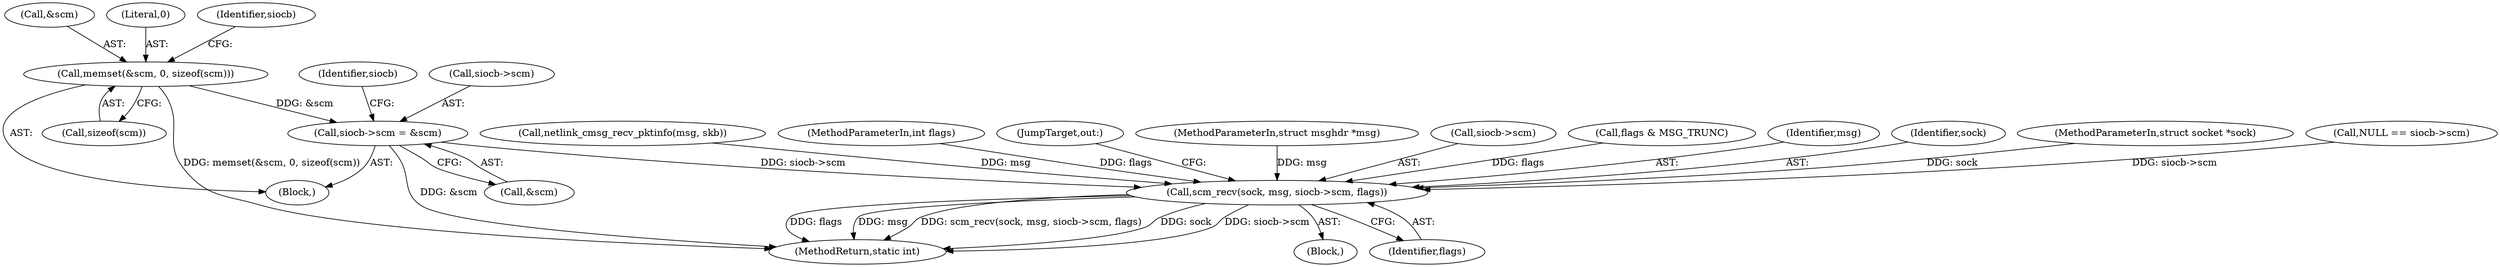 digraph "0_linux_f3d3342602f8bcbf37d7c46641cb9bca7618eb1c_22@pointer" {
"1000277" [label="(Call,siocb->scm = &scm)"];
"1000271" [label="(Call,memset(&scm, 0, sizeof(scm)))"];
"1000335" [label="(Call,scm_recv(sock, msg, siocb->scm, flags))"];
"1000337" [label="(Identifier,msg)"];
"1000281" [label="(Call,&scm)"];
"1000336" [label="(Identifier,sock)"];
"1000272" [label="(Call,&scm)"];
"1000103" [label="(MethodParameterIn,struct socket *sock)"];
"1000265" [label="(Call,NULL == siocb->scm)"];
"1000261" [label="(Call,netlink_cmsg_recv_pktinfo(msg, skb))"];
"1000346" [label="(MethodReturn,static int)"];
"1000270" [label="(Block,)"];
"1000275" [label="(Call,sizeof(scm))"];
"1000106" [label="(MethodParameterIn,int flags)"];
"1000107" [label="(Block,)"];
"1000274" [label="(Literal,0)"];
"1000342" [label="(JumpTarget,out:)"];
"1000104" [label="(MethodParameterIn,struct msghdr *msg)"];
"1000271" [label="(Call,memset(&scm, 0, sizeof(scm)))"];
"1000341" [label="(Identifier,flags)"];
"1000286" [label="(Identifier,siocb)"];
"1000278" [label="(Call,siocb->scm)"];
"1000277" [label="(Call,siocb->scm = &scm)"];
"1000279" [label="(Identifier,siocb)"];
"1000338" [label="(Call,siocb->scm)"];
"1000335" [label="(Call,scm_recv(sock, msg, siocb->scm, flags))"];
"1000293" [label="(Call,flags & MSG_TRUNC)"];
"1000277" -> "1000270"  [label="AST: "];
"1000277" -> "1000281"  [label="CFG: "];
"1000278" -> "1000277"  [label="AST: "];
"1000281" -> "1000277"  [label="AST: "];
"1000286" -> "1000277"  [label="CFG: "];
"1000277" -> "1000346"  [label="DDG: &scm"];
"1000271" -> "1000277"  [label="DDG: &scm"];
"1000277" -> "1000335"  [label="DDG: siocb->scm"];
"1000271" -> "1000270"  [label="AST: "];
"1000271" -> "1000275"  [label="CFG: "];
"1000272" -> "1000271"  [label="AST: "];
"1000274" -> "1000271"  [label="AST: "];
"1000275" -> "1000271"  [label="AST: "];
"1000279" -> "1000271"  [label="CFG: "];
"1000271" -> "1000346"  [label="DDG: memset(&scm, 0, sizeof(scm))"];
"1000335" -> "1000107"  [label="AST: "];
"1000335" -> "1000341"  [label="CFG: "];
"1000336" -> "1000335"  [label="AST: "];
"1000337" -> "1000335"  [label="AST: "];
"1000338" -> "1000335"  [label="AST: "];
"1000341" -> "1000335"  [label="AST: "];
"1000342" -> "1000335"  [label="CFG: "];
"1000335" -> "1000346"  [label="DDG: sock"];
"1000335" -> "1000346"  [label="DDG: siocb->scm"];
"1000335" -> "1000346"  [label="DDG: flags"];
"1000335" -> "1000346"  [label="DDG: msg"];
"1000335" -> "1000346"  [label="DDG: scm_recv(sock, msg, siocb->scm, flags)"];
"1000103" -> "1000335"  [label="DDG: sock"];
"1000261" -> "1000335"  [label="DDG: msg"];
"1000104" -> "1000335"  [label="DDG: msg"];
"1000265" -> "1000335"  [label="DDG: siocb->scm"];
"1000293" -> "1000335"  [label="DDG: flags"];
"1000106" -> "1000335"  [label="DDG: flags"];
}

